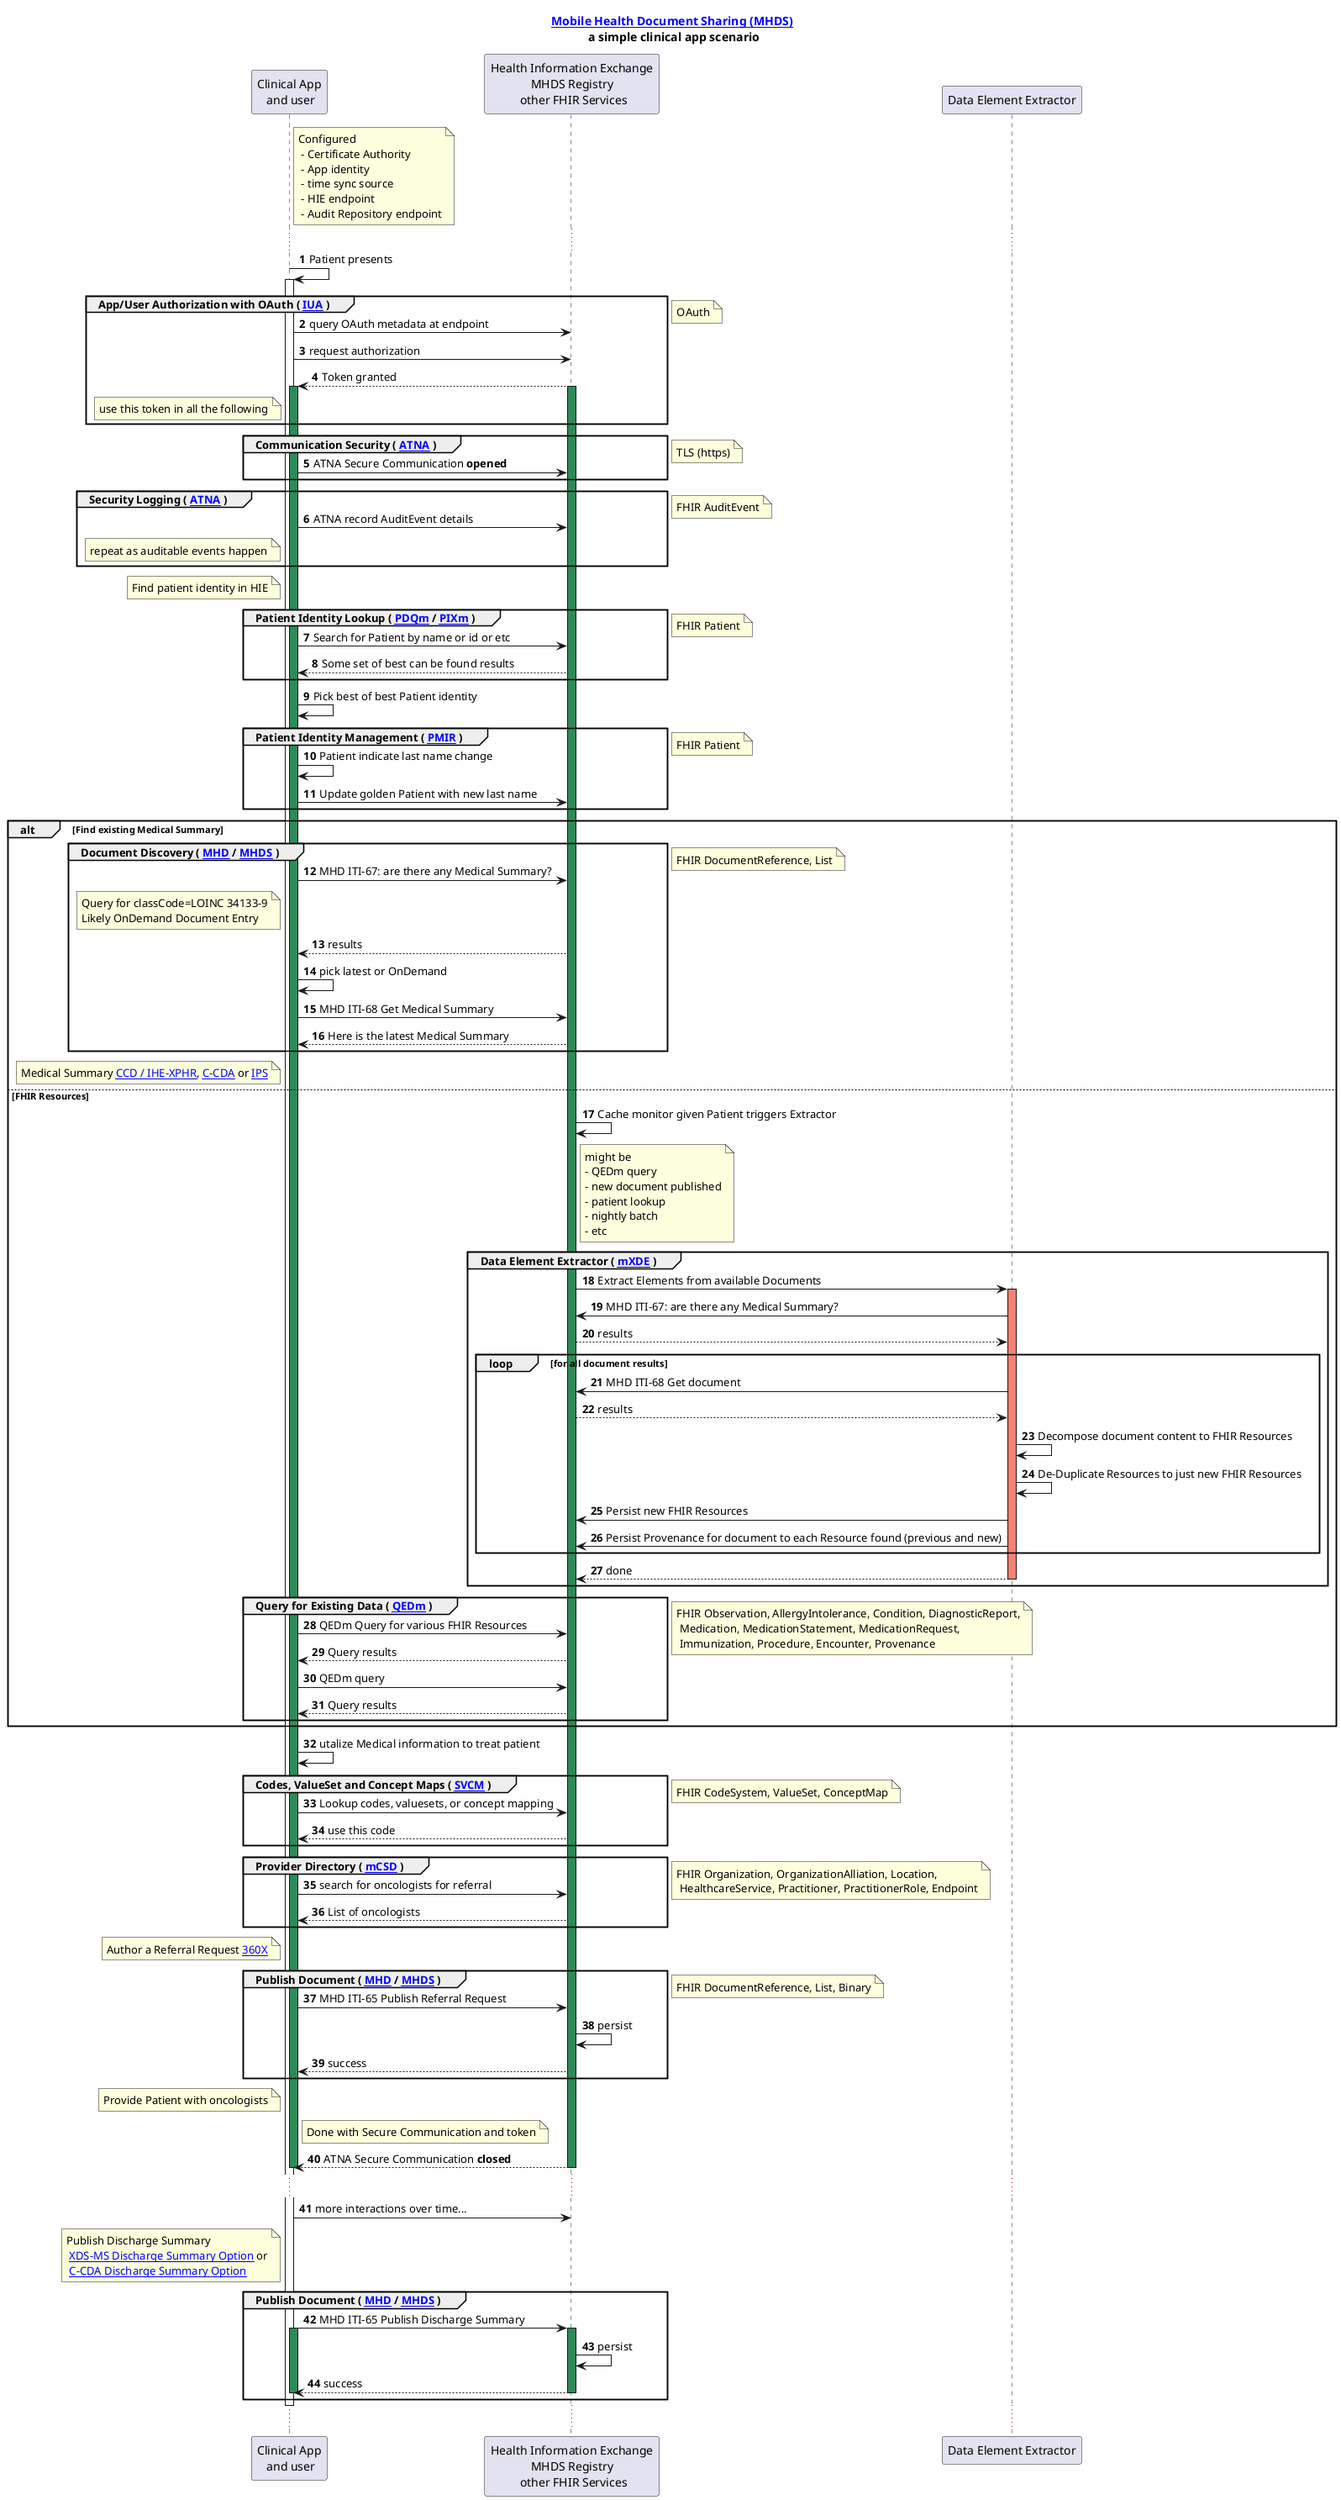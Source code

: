 @startuml
skinparam svgDimensionStyle false
title [[https://profiles.ihe.net/ITI/MHDS/index.html Mobile Health Document Sharing (MHDS)]]\n a simple clinical app scenario
participant "Clinical App\n and user" as App
participant "Health Information Exchange\nMHDS Registry\n other FHIR Services" as HIE [[https://profiles.ihe.net/ITI/HIE-Whitepaper/index.html HIE-Whitepaper]]
autonumber

Note right of App: Configured \n - Certificate Authority\n - App identity\n - time sync source\n - HIE endpoint\n - Audit Repository endpoint

...

App -> App: Patient presents
activate App

group App/User Authorization with OAuth ( [[https://profiles.ihe.net/ITI/IUA/index.html IUA]] )
App -> HIE: query OAuth metadata at endpoint
App -> HIE: request authorization 
App <-- HIE: Token granted
Note left of App: use this token in all the following 
activate App #SeaGreen
activate HIE #SeaGreen
end group
note right: OAuth

group Communication Security ( [[https://profiles.ihe.net/ITI/TF/Volume1/ch-9.html ATNA]] )
App -> HIE: ATNA Secure Communication **opened**
end group
note right: TLS (https)

group Security Logging ( [[https://profiles.ihe.net/ITI/TF/Volume1/ch-9.html ATNA]] )
App -> HIE: ATNA record AuditEvent details
Note left of App: repeat as auditable events happen
end group
note right: FHIR AuditEvent



Note left of App: Find patient identity in HIE
group Patient Identity Lookup ( [[https://profiles.ihe.net/ITI/PIXm/index.html PDQm]] / [[https://profiles.ihe.net/ITI/PIXm/index.html PIXm]] )
App -> HIE: Search for Patient by name or id or etc
App <-- HIE: Some set of best can be found results
end group
note right: FHIR Patient

App -> App: Pick best of best Patient identity

group Patient Identity Management ( [[https://profiles.ihe.net/ITI/PMIR/index.html PMIR]] ) 
App -> App: Patient indicate last name change
App -> HIE: Update golden Patient with new last name
end group
note right: FHIR Patient



alt Find existing Medical Summary
    group Document Discovery ( [[https://profiles.ihe.net/ITI/MHD/index.html MHD]] / [[https://profiles.ihe.net/ITI/MHDS/index.html MHDS]] )
    App -> HIE: MHD ITI-67: are there any Medical Summary?
    Note left of App: Query for classCode=LOINC 34133-9\nLikely OnDemand Document Entry

    App <-- HIE: results

    App -> App: pick latest or OnDemand 

    App -> HIE: MHD ITI-68 Get Medical Summary
    App <-- HIE: Here is the latest Medical Summary
    end group
    note right: FHIR DocumentReference, List

    Note left of App: Medical Summary [[https://www.ihe.net/uploadedFiles/Documents/PCC/IHE_PCC_TF_Vol1.pdf#nameddest=4_Exchange_of_Personal_Health_R CCD / IHE-XPHR]], [[https://www.hl7.org/ccdasearch/ C-CDA]] or [[https://hl7.org/fhir/uv/ips/ IPS]]

else FHIR Resources
    participant "Data Element Extractor" as Extractor
    HIE -> HIE: Cache monitor given Patient triggers Extractor
    note right of HIE: might be\n- QEDm query\n- new document published\n- patient lookup\n- nightly batch\n- etc
    group Data Element Extractor ( [[https://www.ihe.net/uploadedFiles/Documents/ITI/IHE_ITI_Suppl_mXDE.pdf mXDE]] )
    HIE-> Extractor :  Extract Elements from available Documents
    activate Extractor #Salmon
    Extractor -> HIE: MHD ITI-67: are there any Medical Summary?
    Extractor <-- HIE: results
    loop for all document results
    Extractor -> HIE: MHD ITI-68 Get document
    Extractor <-- HIE: results
    Extractor -> Extractor: Decompose document content to FHIR Resources
    Extractor -> Extractor: De-Duplicate Resources to just new FHIR Resources
    Extractor -> HIE: Persist new FHIR Resources
    Extractor -> HIE: Persist Provenance for document to each Resource found (previous and new)
    end loop
    HIE <-- Extractor : done
    deactivate Extractor
    end group
    group Query for Existing Data ( [[https://www.ihe.net/uploadedFiles/Documents/PCC/IHE_PCC_Suppl_QEDm.pdf QEDm]] )
    App -> HIE: QEDm Query for various FHIR Resources

    App <-- HIE: Query results
    App -> HIE: QEDm query
    App <-- HIE: Query results
    end group
    note right: FHIR Observation, AllergyIntolerance, Condition, DiagnosticReport,\n Medication, MedicationStatement, MedicationRequest,\n Immunization, Procedure, Encounter, Provenance
end


App -> App: utalize Medical information to treat patient

group Codes, ValueSet and Concept Maps ( [[https://profiles.ihe.net/ITI/SVCM/index.html SVCM]] ) 
App -> HIE: Lookup codes, valuesets, or concept mapping
App <-- HIE: use this code
end group
note right: FHIR CodeSystem, ValueSet, ConceptMap

group Provider Directory ( [[https://profiles.ihe.net/ITI/mCSD/index.html mCSD]] ) 
App -> HIE: search for oncologists for referral
App <--  HIE: List of oncologists 
end group 
note right: FHIR Organization, OrganizationAlliation, Location,\n HealthcareService, Practitioner, PractitionerRole, Endpoint

Note left of App: Author a Referral Request [[https://www.ihe.net/uploadedFiles/Documents/PCC/IHE_PCC_Suppl_360X.pdf 360X]]

group Publish Document ( [[https://profiles.ihe.net/ITI/MHD/index.html MHD]] / [[https://profiles.ihe.net/ITI/MHDS/index.html MHDS]] )
App -> HIE: MHD ITI-65 Publish Referral Request 
HIE->HIE: persist
App <-- HIE: success
end group
note right: FHIR DocumentReference, List, Binary

Note left of App: Provide Patient with oncologists 

Note Right of App: Done with Secure Communication and token
App <-- HIE: ATNA Secure Communication **closed**
deactivate App
deactivate HIE

...

App -> HIE: more interactions over time...
Note left of App: Publish Discharge Summary\n [[https://www.ihe.net/uploadedFiles/Documents/PCC/IHE_PCC_TF_Vol1.pdf#nameddest=3_4_2_2_Discharge_Summary_Optio XDS-MS Discharge Summary Option]] or\n [[https://www.hl7.org/ccdasearch/templates/2.16.840.1.113883.10.20.22.1.8.html C-CDA Discharge Summary Option]]
group Publish Document ( [[https://profiles.ihe.net/ITI/MHD/index.html MHD]] / [[https://profiles.ihe.net/ITI/MHDS/index.html MHDS]] )
App -> HIE: MHD ITI-65 Publish Discharge Summary 
activate App #SeaGreen
activate HIE #SeaGreen
HIE->HIE: persist
App <-- HIE: success
deactivate App
deactivate HIE
end group

deactivate App

...

@enduml
